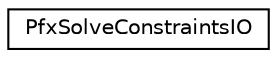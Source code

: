 digraph "Graphical Class Hierarchy"
{
  edge [fontname="Helvetica",fontsize="10",labelfontname="Helvetica",labelfontsize="10"];
  node [fontname="Helvetica",fontsize="10",shape=record];
  rankdir="LR";
  Node1 [label="PfxSolveConstraintsIO",height=0.2,width=0.4,color="black", fillcolor="white", style="filled",URL="$struct_pfx_solve_constraints_i_o.html"];
}
